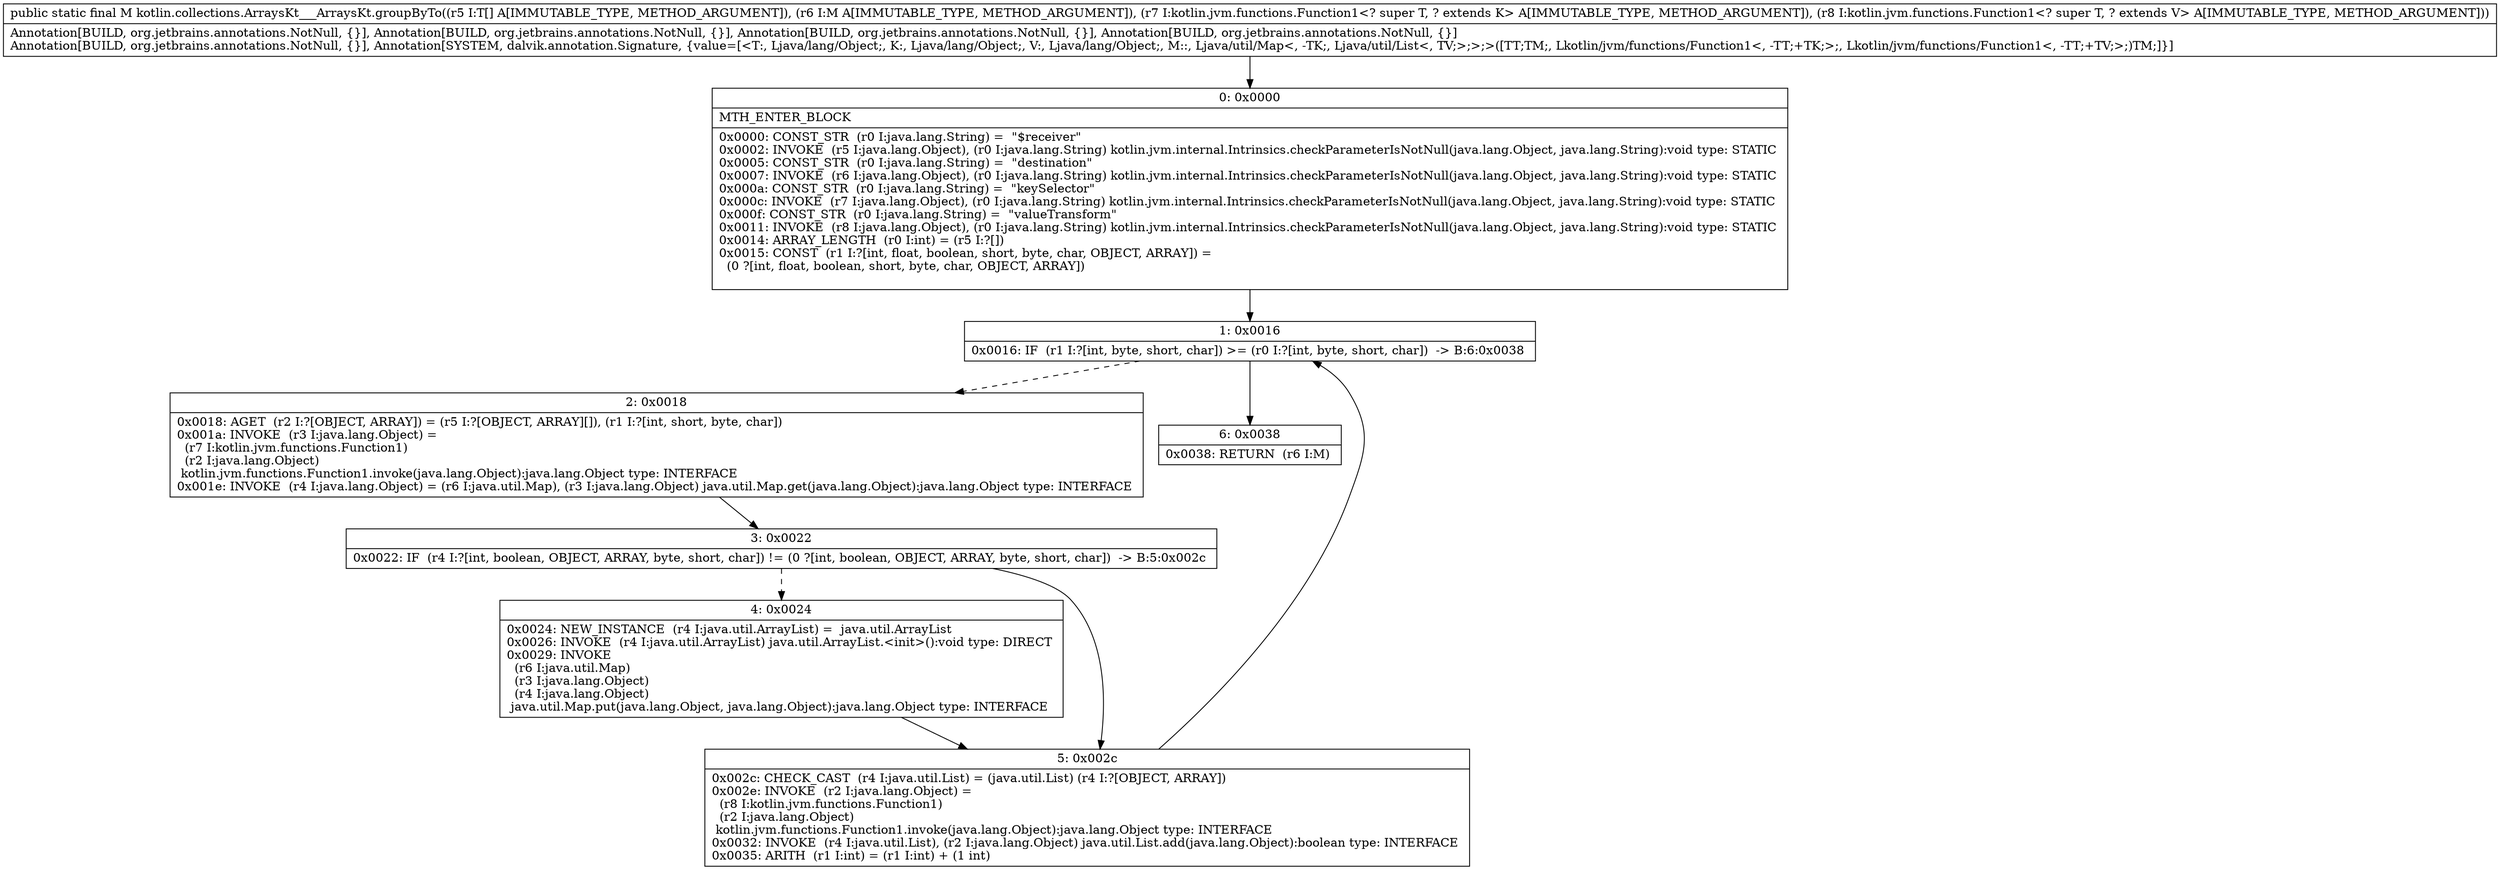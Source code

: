 digraph "CFG forkotlin.collections.ArraysKt___ArraysKt.groupByTo([Ljava\/lang\/Object;Ljava\/util\/Map;Lkotlin\/jvm\/functions\/Function1;Lkotlin\/jvm\/functions\/Function1;)Ljava\/util\/Map;" {
Node_0 [shape=record,label="{0\:\ 0x0000|MTH_ENTER_BLOCK\l|0x0000: CONST_STR  (r0 I:java.lang.String) =  \"$receiver\" \l0x0002: INVOKE  (r5 I:java.lang.Object), (r0 I:java.lang.String) kotlin.jvm.internal.Intrinsics.checkParameterIsNotNull(java.lang.Object, java.lang.String):void type: STATIC \l0x0005: CONST_STR  (r0 I:java.lang.String) =  \"destination\" \l0x0007: INVOKE  (r6 I:java.lang.Object), (r0 I:java.lang.String) kotlin.jvm.internal.Intrinsics.checkParameterIsNotNull(java.lang.Object, java.lang.String):void type: STATIC \l0x000a: CONST_STR  (r0 I:java.lang.String) =  \"keySelector\" \l0x000c: INVOKE  (r7 I:java.lang.Object), (r0 I:java.lang.String) kotlin.jvm.internal.Intrinsics.checkParameterIsNotNull(java.lang.Object, java.lang.String):void type: STATIC \l0x000f: CONST_STR  (r0 I:java.lang.String) =  \"valueTransform\" \l0x0011: INVOKE  (r8 I:java.lang.Object), (r0 I:java.lang.String) kotlin.jvm.internal.Intrinsics.checkParameterIsNotNull(java.lang.Object, java.lang.String):void type: STATIC \l0x0014: ARRAY_LENGTH  (r0 I:int) = (r5 I:?[]) \l0x0015: CONST  (r1 I:?[int, float, boolean, short, byte, char, OBJECT, ARRAY]) = \l  (0 ?[int, float, boolean, short, byte, char, OBJECT, ARRAY])\l \l}"];
Node_1 [shape=record,label="{1\:\ 0x0016|0x0016: IF  (r1 I:?[int, byte, short, char]) \>= (r0 I:?[int, byte, short, char])  \-\> B:6:0x0038 \l}"];
Node_2 [shape=record,label="{2\:\ 0x0018|0x0018: AGET  (r2 I:?[OBJECT, ARRAY]) = (r5 I:?[OBJECT, ARRAY][]), (r1 I:?[int, short, byte, char]) \l0x001a: INVOKE  (r3 I:java.lang.Object) = \l  (r7 I:kotlin.jvm.functions.Function1)\l  (r2 I:java.lang.Object)\l kotlin.jvm.functions.Function1.invoke(java.lang.Object):java.lang.Object type: INTERFACE \l0x001e: INVOKE  (r4 I:java.lang.Object) = (r6 I:java.util.Map), (r3 I:java.lang.Object) java.util.Map.get(java.lang.Object):java.lang.Object type: INTERFACE \l}"];
Node_3 [shape=record,label="{3\:\ 0x0022|0x0022: IF  (r4 I:?[int, boolean, OBJECT, ARRAY, byte, short, char]) != (0 ?[int, boolean, OBJECT, ARRAY, byte, short, char])  \-\> B:5:0x002c \l}"];
Node_4 [shape=record,label="{4\:\ 0x0024|0x0024: NEW_INSTANCE  (r4 I:java.util.ArrayList) =  java.util.ArrayList \l0x0026: INVOKE  (r4 I:java.util.ArrayList) java.util.ArrayList.\<init\>():void type: DIRECT \l0x0029: INVOKE  \l  (r6 I:java.util.Map)\l  (r3 I:java.lang.Object)\l  (r4 I:java.lang.Object)\l java.util.Map.put(java.lang.Object, java.lang.Object):java.lang.Object type: INTERFACE \l}"];
Node_5 [shape=record,label="{5\:\ 0x002c|0x002c: CHECK_CAST  (r4 I:java.util.List) = (java.util.List) (r4 I:?[OBJECT, ARRAY]) \l0x002e: INVOKE  (r2 I:java.lang.Object) = \l  (r8 I:kotlin.jvm.functions.Function1)\l  (r2 I:java.lang.Object)\l kotlin.jvm.functions.Function1.invoke(java.lang.Object):java.lang.Object type: INTERFACE \l0x0032: INVOKE  (r4 I:java.util.List), (r2 I:java.lang.Object) java.util.List.add(java.lang.Object):boolean type: INTERFACE \l0x0035: ARITH  (r1 I:int) = (r1 I:int) + (1 int) \l}"];
Node_6 [shape=record,label="{6\:\ 0x0038|0x0038: RETURN  (r6 I:M) \l}"];
MethodNode[shape=record,label="{public static final M kotlin.collections.ArraysKt___ArraysKt.groupByTo((r5 I:T[] A[IMMUTABLE_TYPE, METHOD_ARGUMENT]), (r6 I:M A[IMMUTABLE_TYPE, METHOD_ARGUMENT]), (r7 I:kotlin.jvm.functions.Function1\<? super T, ? extends K\> A[IMMUTABLE_TYPE, METHOD_ARGUMENT]), (r8 I:kotlin.jvm.functions.Function1\<? super T, ? extends V\> A[IMMUTABLE_TYPE, METHOD_ARGUMENT]))  | Annotation[BUILD, org.jetbrains.annotations.NotNull, \{\}], Annotation[BUILD, org.jetbrains.annotations.NotNull, \{\}], Annotation[BUILD, org.jetbrains.annotations.NotNull, \{\}], Annotation[BUILD, org.jetbrains.annotations.NotNull, \{\}]\lAnnotation[BUILD, org.jetbrains.annotations.NotNull, \{\}], Annotation[SYSTEM, dalvik.annotation.Signature, \{value=[\<T:, Ljava\/lang\/Object;, K:, Ljava\/lang\/Object;, V:, Ljava\/lang\/Object;, M::, Ljava\/util\/Map\<, \-TK;, Ljava\/util\/List\<, TV;\>;\>;\>([TT;TM;, Lkotlin\/jvm\/functions\/Function1\<, \-TT;+TK;\>;, Lkotlin\/jvm\/functions\/Function1\<, \-TT;+TV;\>;)TM;]\}]\l}"];
MethodNode -> Node_0;
Node_0 -> Node_1;
Node_1 -> Node_2[style=dashed];
Node_1 -> Node_6;
Node_2 -> Node_3;
Node_3 -> Node_4[style=dashed];
Node_3 -> Node_5;
Node_4 -> Node_5;
Node_5 -> Node_1;
}

